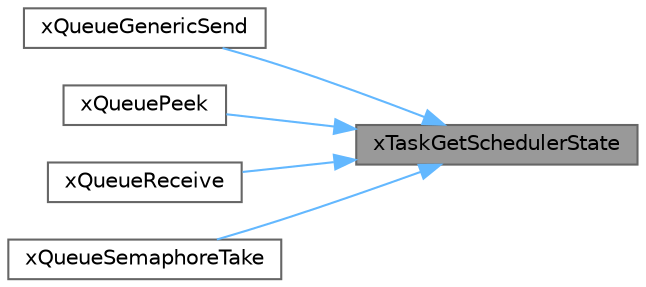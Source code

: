 digraph "xTaskGetSchedulerState"
{
 // LATEX_PDF_SIZE
  bgcolor="transparent";
  edge [fontname=Helvetica,fontsize=10,labelfontname=Helvetica,labelfontsize=10];
  node [fontname=Helvetica,fontsize=10,shape=box,height=0.2,width=0.4];
  rankdir="RL";
  Node1 [id="Node000001",label="xTaskGetSchedulerState",height=0.2,width=0.4,color="gray40", fillcolor="grey60", style="filled", fontcolor="black",tooltip=" "];
  Node1 -> Node2 [id="edge5_Node000001_Node000002",dir="back",color="steelblue1",style="solid",tooltip=" "];
  Node2 [id="Node000002",label="xQueueGenericSend",height=0.2,width=0.4,color="grey40", fillcolor="white", style="filled",URL="$queue_8c.html#acb67c81366c00896b21cd826e07d885d",tooltip=" "];
  Node1 -> Node3 [id="edge6_Node000001_Node000003",dir="back",color="steelblue1",style="solid",tooltip=" "];
  Node3 [id="Node000003",label="xQueuePeek",height=0.2,width=0.4,color="grey40", fillcolor="white", style="filled",URL="$queue_8c.html#a8f68e37e931bbf95440c8845f512e090",tooltip=" "];
  Node1 -> Node4 [id="edge7_Node000001_Node000004",dir="back",color="steelblue1",style="solid",tooltip=" "];
  Node4 [id="Node000004",label="xQueueReceive",height=0.2,width=0.4,color="grey40", fillcolor="white", style="filled",URL="$queue_8c.html#ad0a166f3b1219a5e37e31f8090d4800d",tooltip=" "];
  Node1 -> Node5 [id="edge8_Node000001_Node000005",dir="back",color="steelblue1",style="solid",tooltip=" "];
  Node5 [id="Node000005",label="xQueueSemaphoreTake",height=0.2,width=0.4,color="grey40", fillcolor="white", style="filled",URL="$queue_8c.html#ade45e48664e5ec17ea091f00cd34394f",tooltip=" "];
}
